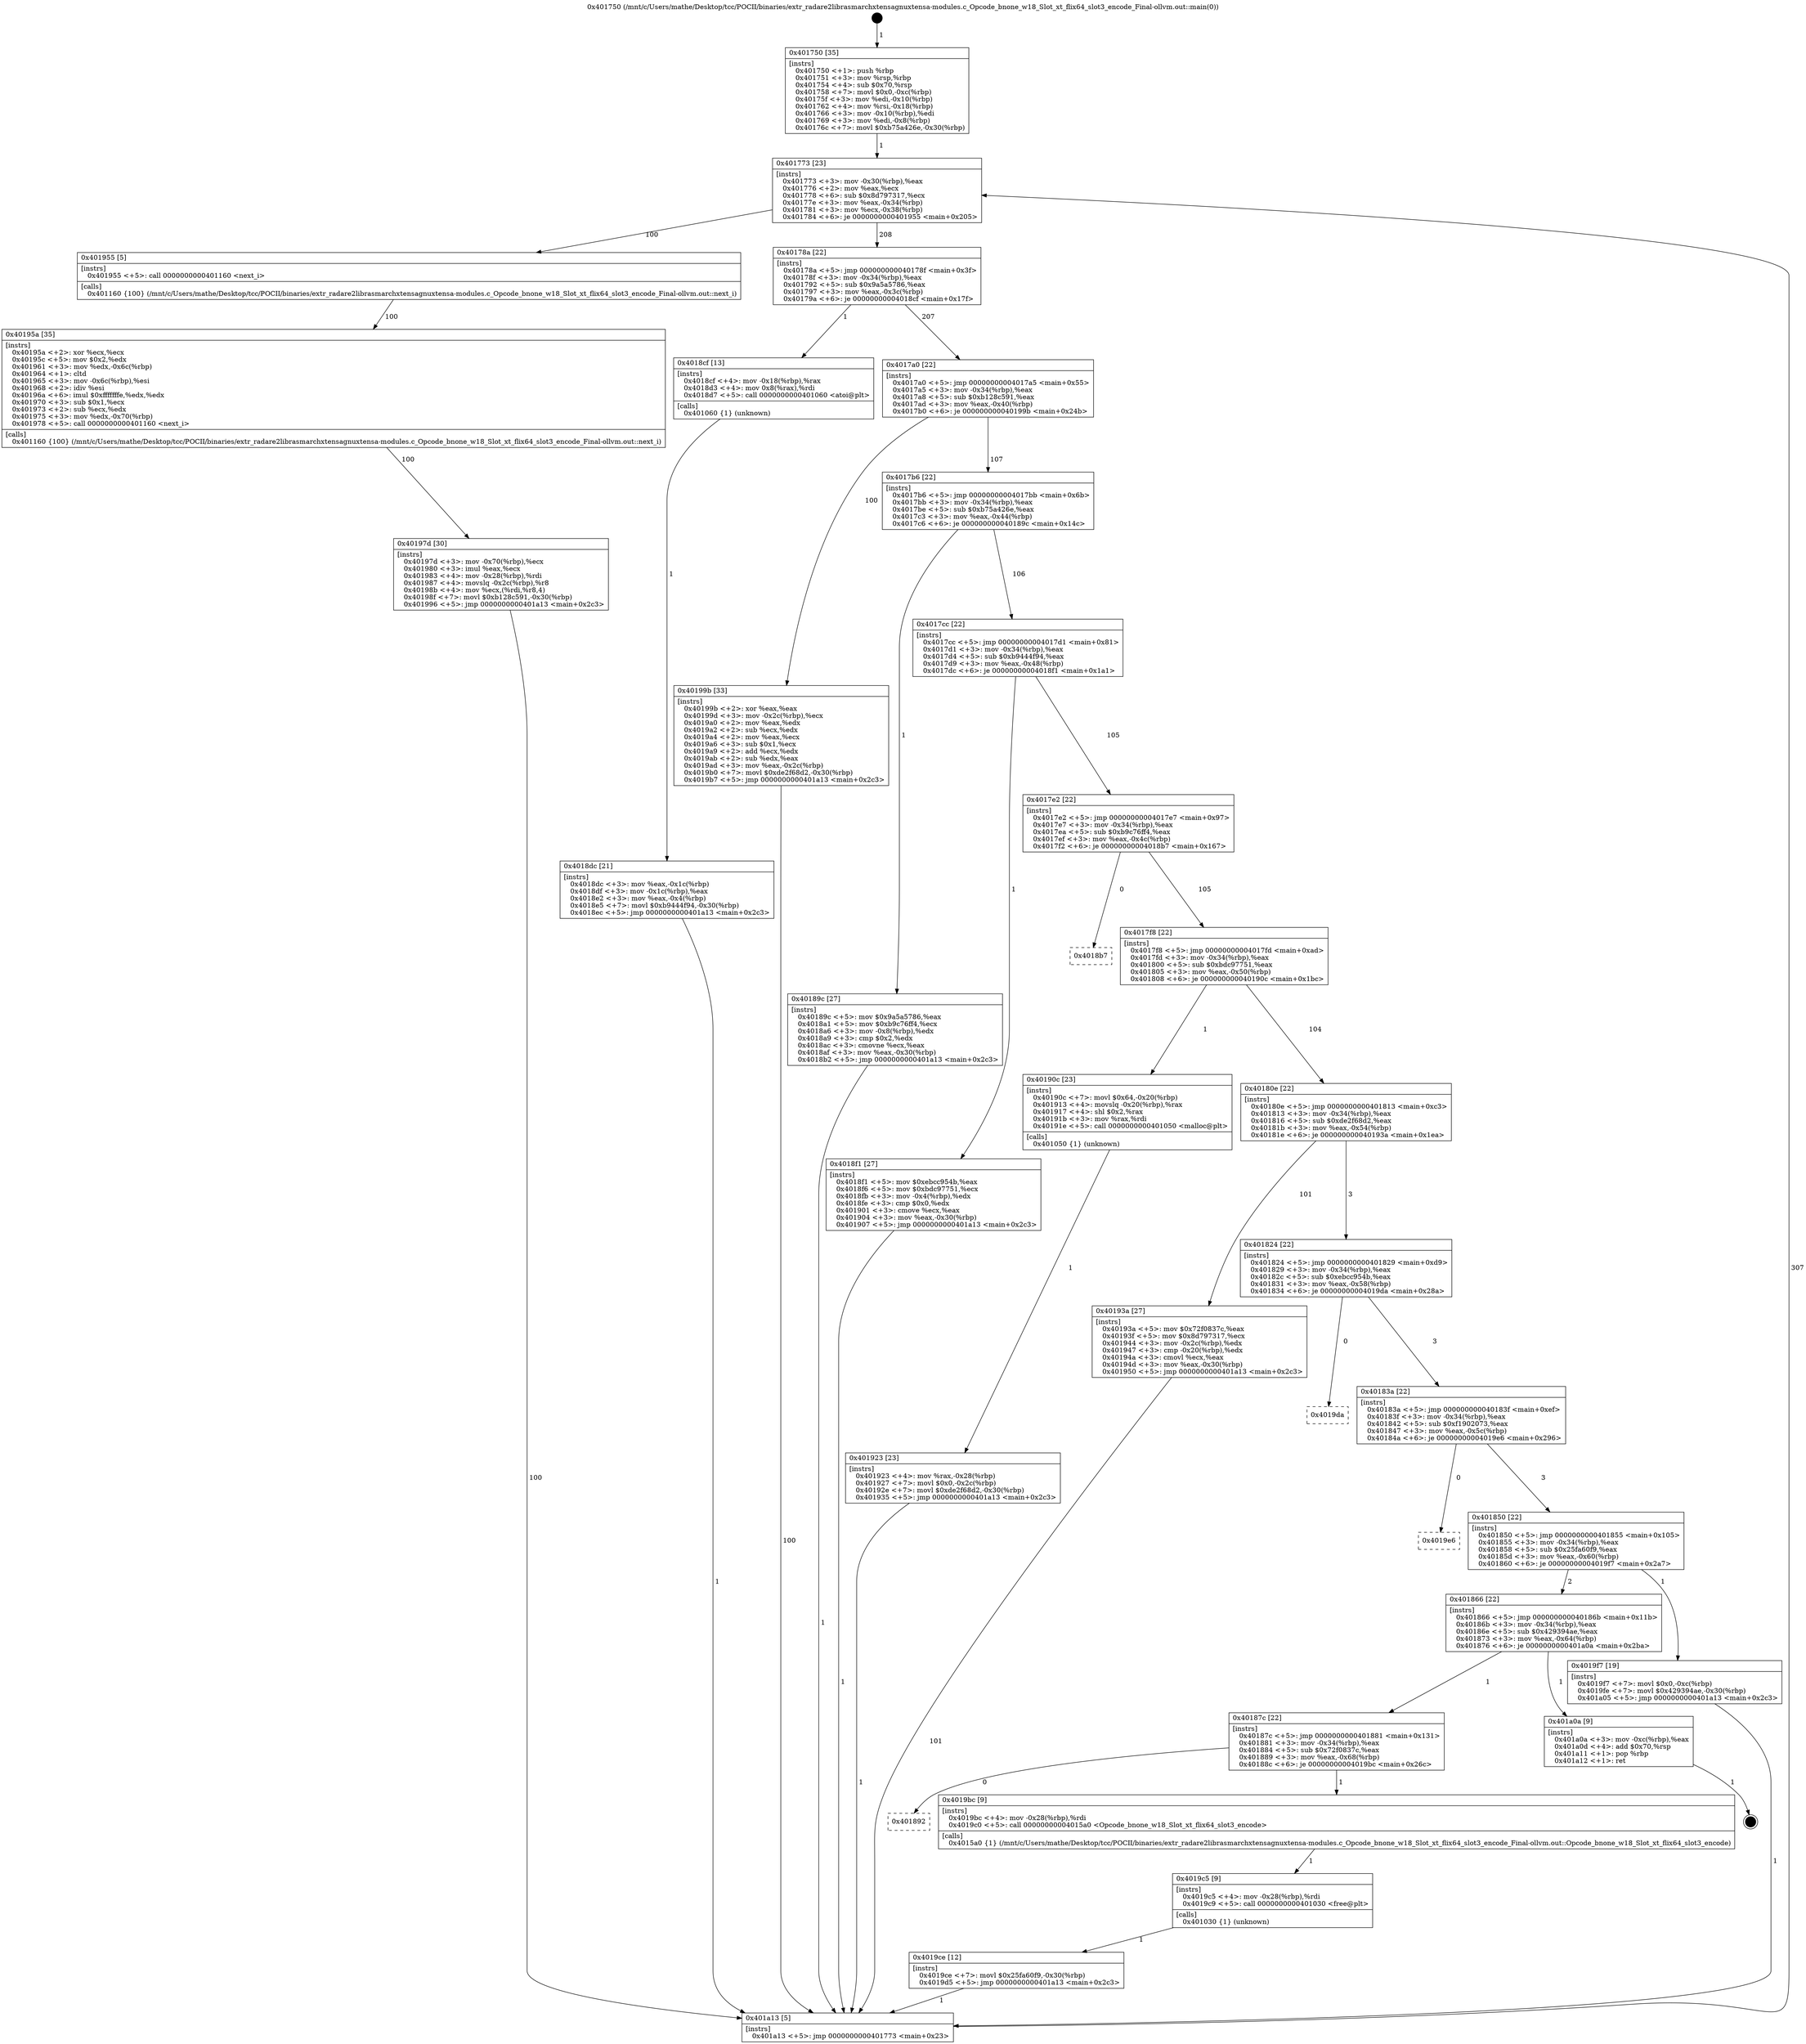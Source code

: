 digraph "0x401750" {
  label = "0x401750 (/mnt/c/Users/mathe/Desktop/tcc/POCII/binaries/extr_radare2librasmarchxtensagnuxtensa-modules.c_Opcode_bnone_w18_Slot_xt_flix64_slot3_encode_Final-ollvm.out::main(0))"
  labelloc = "t"
  node[shape=record]

  Entry [label="",width=0.3,height=0.3,shape=circle,fillcolor=black,style=filled]
  "0x401773" [label="{
     0x401773 [23]\l
     | [instrs]\l
     &nbsp;&nbsp;0x401773 \<+3\>: mov -0x30(%rbp),%eax\l
     &nbsp;&nbsp;0x401776 \<+2\>: mov %eax,%ecx\l
     &nbsp;&nbsp;0x401778 \<+6\>: sub $0x8d797317,%ecx\l
     &nbsp;&nbsp;0x40177e \<+3\>: mov %eax,-0x34(%rbp)\l
     &nbsp;&nbsp;0x401781 \<+3\>: mov %ecx,-0x38(%rbp)\l
     &nbsp;&nbsp;0x401784 \<+6\>: je 0000000000401955 \<main+0x205\>\l
  }"]
  "0x401955" [label="{
     0x401955 [5]\l
     | [instrs]\l
     &nbsp;&nbsp;0x401955 \<+5\>: call 0000000000401160 \<next_i\>\l
     | [calls]\l
     &nbsp;&nbsp;0x401160 \{100\} (/mnt/c/Users/mathe/Desktop/tcc/POCII/binaries/extr_radare2librasmarchxtensagnuxtensa-modules.c_Opcode_bnone_w18_Slot_xt_flix64_slot3_encode_Final-ollvm.out::next_i)\l
  }"]
  "0x40178a" [label="{
     0x40178a [22]\l
     | [instrs]\l
     &nbsp;&nbsp;0x40178a \<+5\>: jmp 000000000040178f \<main+0x3f\>\l
     &nbsp;&nbsp;0x40178f \<+3\>: mov -0x34(%rbp),%eax\l
     &nbsp;&nbsp;0x401792 \<+5\>: sub $0x9a5a5786,%eax\l
     &nbsp;&nbsp;0x401797 \<+3\>: mov %eax,-0x3c(%rbp)\l
     &nbsp;&nbsp;0x40179a \<+6\>: je 00000000004018cf \<main+0x17f\>\l
  }"]
  Exit [label="",width=0.3,height=0.3,shape=circle,fillcolor=black,style=filled,peripheries=2]
  "0x4018cf" [label="{
     0x4018cf [13]\l
     | [instrs]\l
     &nbsp;&nbsp;0x4018cf \<+4\>: mov -0x18(%rbp),%rax\l
     &nbsp;&nbsp;0x4018d3 \<+4\>: mov 0x8(%rax),%rdi\l
     &nbsp;&nbsp;0x4018d7 \<+5\>: call 0000000000401060 \<atoi@plt\>\l
     | [calls]\l
     &nbsp;&nbsp;0x401060 \{1\} (unknown)\l
  }"]
  "0x4017a0" [label="{
     0x4017a0 [22]\l
     | [instrs]\l
     &nbsp;&nbsp;0x4017a0 \<+5\>: jmp 00000000004017a5 \<main+0x55\>\l
     &nbsp;&nbsp;0x4017a5 \<+3\>: mov -0x34(%rbp),%eax\l
     &nbsp;&nbsp;0x4017a8 \<+5\>: sub $0xb128c591,%eax\l
     &nbsp;&nbsp;0x4017ad \<+3\>: mov %eax,-0x40(%rbp)\l
     &nbsp;&nbsp;0x4017b0 \<+6\>: je 000000000040199b \<main+0x24b\>\l
  }"]
  "0x4019ce" [label="{
     0x4019ce [12]\l
     | [instrs]\l
     &nbsp;&nbsp;0x4019ce \<+7\>: movl $0x25fa60f9,-0x30(%rbp)\l
     &nbsp;&nbsp;0x4019d5 \<+5\>: jmp 0000000000401a13 \<main+0x2c3\>\l
  }"]
  "0x40199b" [label="{
     0x40199b [33]\l
     | [instrs]\l
     &nbsp;&nbsp;0x40199b \<+2\>: xor %eax,%eax\l
     &nbsp;&nbsp;0x40199d \<+3\>: mov -0x2c(%rbp),%ecx\l
     &nbsp;&nbsp;0x4019a0 \<+2\>: mov %eax,%edx\l
     &nbsp;&nbsp;0x4019a2 \<+2\>: sub %ecx,%edx\l
     &nbsp;&nbsp;0x4019a4 \<+2\>: mov %eax,%ecx\l
     &nbsp;&nbsp;0x4019a6 \<+3\>: sub $0x1,%ecx\l
     &nbsp;&nbsp;0x4019a9 \<+2\>: add %ecx,%edx\l
     &nbsp;&nbsp;0x4019ab \<+2\>: sub %edx,%eax\l
     &nbsp;&nbsp;0x4019ad \<+3\>: mov %eax,-0x2c(%rbp)\l
     &nbsp;&nbsp;0x4019b0 \<+7\>: movl $0xde2f68d2,-0x30(%rbp)\l
     &nbsp;&nbsp;0x4019b7 \<+5\>: jmp 0000000000401a13 \<main+0x2c3\>\l
  }"]
  "0x4017b6" [label="{
     0x4017b6 [22]\l
     | [instrs]\l
     &nbsp;&nbsp;0x4017b6 \<+5\>: jmp 00000000004017bb \<main+0x6b\>\l
     &nbsp;&nbsp;0x4017bb \<+3\>: mov -0x34(%rbp),%eax\l
     &nbsp;&nbsp;0x4017be \<+5\>: sub $0xb75a426e,%eax\l
     &nbsp;&nbsp;0x4017c3 \<+3\>: mov %eax,-0x44(%rbp)\l
     &nbsp;&nbsp;0x4017c6 \<+6\>: je 000000000040189c \<main+0x14c\>\l
  }"]
  "0x4019c5" [label="{
     0x4019c5 [9]\l
     | [instrs]\l
     &nbsp;&nbsp;0x4019c5 \<+4\>: mov -0x28(%rbp),%rdi\l
     &nbsp;&nbsp;0x4019c9 \<+5\>: call 0000000000401030 \<free@plt\>\l
     | [calls]\l
     &nbsp;&nbsp;0x401030 \{1\} (unknown)\l
  }"]
  "0x40189c" [label="{
     0x40189c [27]\l
     | [instrs]\l
     &nbsp;&nbsp;0x40189c \<+5\>: mov $0x9a5a5786,%eax\l
     &nbsp;&nbsp;0x4018a1 \<+5\>: mov $0xb9c76ff4,%ecx\l
     &nbsp;&nbsp;0x4018a6 \<+3\>: mov -0x8(%rbp),%edx\l
     &nbsp;&nbsp;0x4018a9 \<+3\>: cmp $0x2,%edx\l
     &nbsp;&nbsp;0x4018ac \<+3\>: cmovne %ecx,%eax\l
     &nbsp;&nbsp;0x4018af \<+3\>: mov %eax,-0x30(%rbp)\l
     &nbsp;&nbsp;0x4018b2 \<+5\>: jmp 0000000000401a13 \<main+0x2c3\>\l
  }"]
  "0x4017cc" [label="{
     0x4017cc [22]\l
     | [instrs]\l
     &nbsp;&nbsp;0x4017cc \<+5\>: jmp 00000000004017d1 \<main+0x81\>\l
     &nbsp;&nbsp;0x4017d1 \<+3\>: mov -0x34(%rbp),%eax\l
     &nbsp;&nbsp;0x4017d4 \<+5\>: sub $0xb9444f94,%eax\l
     &nbsp;&nbsp;0x4017d9 \<+3\>: mov %eax,-0x48(%rbp)\l
     &nbsp;&nbsp;0x4017dc \<+6\>: je 00000000004018f1 \<main+0x1a1\>\l
  }"]
  "0x401a13" [label="{
     0x401a13 [5]\l
     | [instrs]\l
     &nbsp;&nbsp;0x401a13 \<+5\>: jmp 0000000000401773 \<main+0x23\>\l
  }"]
  "0x401750" [label="{
     0x401750 [35]\l
     | [instrs]\l
     &nbsp;&nbsp;0x401750 \<+1\>: push %rbp\l
     &nbsp;&nbsp;0x401751 \<+3\>: mov %rsp,%rbp\l
     &nbsp;&nbsp;0x401754 \<+4\>: sub $0x70,%rsp\l
     &nbsp;&nbsp;0x401758 \<+7\>: movl $0x0,-0xc(%rbp)\l
     &nbsp;&nbsp;0x40175f \<+3\>: mov %edi,-0x10(%rbp)\l
     &nbsp;&nbsp;0x401762 \<+4\>: mov %rsi,-0x18(%rbp)\l
     &nbsp;&nbsp;0x401766 \<+3\>: mov -0x10(%rbp),%edi\l
     &nbsp;&nbsp;0x401769 \<+3\>: mov %edi,-0x8(%rbp)\l
     &nbsp;&nbsp;0x40176c \<+7\>: movl $0xb75a426e,-0x30(%rbp)\l
  }"]
  "0x4018dc" [label="{
     0x4018dc [21]\l
     | [instrs]\l
     &nbsp;&nbsp;0x4018dc \<+3\>: mov %eax,-0x1c(%rbp)\l
     &nbsp;&nbsp;0x4018df \<+3\>: mov -0x1c(%rbp),%eax\l
     &nbsp;&nbsp;0x4018e2 \<+3\>: mov %eax,-0x4(%rbp)\l
     &nbsp;&nbsp;0x4018e5 \<+7\>: movl $0xb9444f94,-0x30(%rbp)\l
     &nbsp;&nbsp;0x4018ec \<+5\>: jmp 0000000000401a13 \<main+0x2c3\>\l
  }"]
  "0x401892" [label="{
     0x401892\l
  }", style=dashed]
  "0x4018f1" [label="{
     0x4018f1 [27]\l
     | [instrs]\l
     &nbsp;&nbsp;0x4018f1 \<+5\>: mov $0xebcc954b,%eax\l
     &nbsp;&nbsp;0x4018f6 \<+5\>: mov $0xbdc97751,%ecx\l
     &nbsp;&nbsp;0x4018fb \<+3\>: mov -0x4(%rbp),%edx\l
     &nbsp;&nbsp;0x4018fe \<+3\>: cmp $0x0,%edx\l
     &nbsp;&nbsp;0x401901 \<+3\>: cmove %ecx,%eax\l
     &nbsp;&nbsp;0x401904 \<+3\>: mov %eax,-0x30(%rbp)\l
     &nbsp;&nbsp;0x401907 \<+5\>: jmp 0000000000401a13 \<main+0x2c3\>\l
  }"]
  "0x4017e2" [label="{
     0x4017e2 [22]\l
     | [instrs]\l
     &nbsp;&nbsp;0x4017e2 \<+5\>: jmp 00000000004017e7 \<main+0x97\>\l
     &nbsp;&nbsp;0x4017e7 \<+3\>: mov -0x34(%rbp),%eax\l
     &nbsp;&nbsp;0x4017ea \<+5\>: sub $0xb9c76ff4,%eax\l
     &nbsp;&nbsp;0x4017ef \<+3\>: mov %eax,-0x4c(%rbp)\l
     &nbsp;&nbsp;0x4017f2 \<+6\>: je 00000000004018b7 \<main+0x167\>\l
  }"]
  "0x4019bc" [label="{
     0x4019bc [9]\l
     | [instrs]\l
     &nbsp;&nbsp;0x4019bc \<+4\>: mov -0x28(%rbp),%rdi\l
     &nbsp;&nbsp;0x4019c0 \<+5\>: call 00000000004015a0 \<Opcode_bnone_w18_Slot_xt_flix64_slot3_encode\>\l
     | [calls]\l
     &nbsp;&nbsp;0x4015a0 \{1\} (/mnt/c/Users/mathe/Desktop/tcc/POCII/binaries/extr_radare2librasmarchxtensagnuxtensa-modules.c_Opcode_bnone_w18_Slot_xt_flix64_slot3_encode_Final-ollvm.out::Opcode_bnone_w18_Slot_xt_flix64_slot3_encode)\l
  }"]
  "0x4018b7" [label="{
     0x4018b7\l
  }", style=dashed]
  "0x4017f8" [label="{
     0x4017f8 [22]\l
     | [instrs]\l
     &nbsp;&nbsp;0x4017f8 \<+5\>: jmp 00000000004017fd \<main+0xad\>\l
     &nbsp;&nbsp;0x4017fd \<+3\>: mov -0x34(%rbp),%eax\l
     &nbsp;&nbsp;0x401800 \<+5\>: sub $0xbdc97751,%eax\l
     &nbsp;&nbsp;0x401805 \<+3\>: mov %eax,-0x50(%rbp)\l
     &nbsp;&nbsp;0x401808 \<+6\>: je 000000000040190c \<main+0x1bc\>\l
  }"]
  "0x40187c" [label="{
     0x40187c [22]\l
     | [instrs]\l
     &nbsp;&nbsp;0x40187c \<+5\>: jmp 0000000000401881 \<main+0x131\>\l
     &nbsp;&nbsp;0x401881 \<+3\>: mov -0x34(%rbp),%eax\l
     &nbsp;&nbsp;0x401884 \<+5\>: sub $0x72f0837c,%eax\l
     &nbsp;&nbsp;0x401889 \<+3\>: mov %eax,-0x68(%rbp)\l
     &nbsp;&nbsp;0x40188c \<+6\>: je 00000000004019bc \<main+0x26c\>\l
  }"]
  "0x40190c" [label="{
     0x40190c [23]\l
     | [instrs]\l
     &nbsp;&nbsp;0x40190c \<+7\>: movl $0x64,-0x20(%rbp)\l
     &nbsp;&nbsp;0x401913 \<+4\>: movslq -0x20(%rbp),%rax\l
     &nbsp;&nbsp;0x401917 \<+4\>: shl $0x2,%rax\l
     &nbsp;&nbsp;0x40191b \<+3\>: mov %rax,%rdi\l
     &nbsp;&nbsp;0x40191e \<+5\>: call 0000000000401050 \<malloc@plt\>\l
     | [calls]\l
     &nbsp;&nbsp;0x401050 \{1\} (unknown)\l
  }"]
  "0x40180e" [label="{
     0x40180e [22]\l
     | [instrs]\l
     &nbsp;&nbsp;0x40180e \<+5\>: jmp 0000000000401813 \<main+0xc3\>\l
     &nbsp;&nbsp;0x401813 \<+3\>: mov -0x34(%rbp),%eax\l
     &nbsp;&nbsp;0x401816 \<+5\>: sub $0xde2f68d2,%eax\l
     &nbsp;&nbsp;0x40181b \<+3\>: mov %eax,-0x54(%rbp)\l
     &nbsp;&nbsp;0x40181e \<+6\>: je 000000000040193a \<main+0x1ea\>\l
  }"]
  "0x401923" [label="{
     0x401923 [23]\l
     | [instrs]\l
     &nbsp;&nbsp;0x401923 \<+4\>: mov %rax,-0x28(%rbp)\l
     &nbsp;&nbsp;0x401927 \<+7\>: movl $0x0,-0x2c(%rbp)\l
     &nbsp;&nbsp;0x40192e \<+7\>: movl $0xde2f68d2,-0x30(%rbp)\l
     &nbsp;&nbsp;0x401935 \<+5\>: jmp 0000000000401a13 \<main+0x2c3\>\l
  }"]
  "0x401a0a" [label="{
     0x401a0a [9]\l
     | [instrs]\l
     &nbsp;&nbsp;0x401a0a \<+3\>: mov -0xc(%rbp),%eax\l
     &nbsp;&nbsp;0x401a0d \<+4\>: add $0x70,%rsp\l
     &nbsp;&nbsp;0x401a11 \<+1\>: pop %rbp\l
     &nbsp;&nbsp;0x401a12 \<+1\>: ret\l
  }"]
  "0x40193a" [label="{
     0x40193a [27]\l
     | [instrs]\l
     &nbsp;&nbsp;0x40193a \<+5\>: mov $0x72f0837c,%eax\l
     &nbsp;&nbsp;0x40193f \<+5\>: mov $0x8d797317,%ecx\l
     &nbsp;&nbsp;0x401944 \<+3\>: mov -0x2c(%rbp),%edx\l
     &nbsp;&nbsp;0x401947 \<+3\>: cmp -0x20(%rbp),%edx\l
     &nbsp;&nbsp;0x40194a \<+3\>: cmovl %ecx,%eax\l
     &nbsp;&nbsp;0x40194d \<+3\>: mov %eax,-0x30(%rbp)\l
     &nbsp;&nbsp;0x401950 \<+5\>: jmp 0000000000401a13 \<main+0x2c3\>\l
  }"]
  "0x401824" [label="{
     0x401824 [22]\l
     | [instrs]\l
     &nbsp;&nbsp;0x401824 \<+5\>: jmp 0000000000401829 \<main+0xd9\>\l
     &nbsp;&nbsp;0x401829 \<+3\>: mov -0x34(%rbp),%eax\l
     &nbsp;&nbsp;0x40182c \<+5\>: sub $0xebcc954b,%eax\l
     &nbsp;&nbsp;0x401831 \<+3\>: mov %eax,-0x58(%rbp)\l
     &nbsp;&nbsp;0x401834 \<+6\>: je 00000000004019da \<main+0x28a\>\l
  }"]
  "0x40195a" [label="{
     0x40195a [35]\l
     | [instrs]\l
     &nbsp;&nbsp;0x40195a \<+2\>: xor %ecx,%ecx\l
     &nbsp;&nbsp;0x40195c \<+5\>: mov $0x2,%edx\l
     &nbsp;&nbsp;0x401961 \<+3\>: mov %edx,-0x6c(%rbp)\l
     &nbsp;&nbsp;0x401964 \<+1\>: cltd\l
     &nbsp;&nbsp;0x401965 \<+3\>: mov -0x6c(%rbp),%esi\l
     &nbsp;&nbsp;0x401968 \<+2\>: idiv %esi\l
     &nbsp;&nbsp;0x40196a \<+6\>: imul $0xfffffffe,%edx,%edx\l
     &nbsp;&nbsp;0x401970 \<+3\>: sub $0x1,%ecx\l
     &nbsp;&nbsp;0x401973 \<+2\>: sub %ecx,%edx\l
     &nbsp;&nbsp;0x401975 \<+3\>: mov %edx,-0x70(%rbp)\l
     &nbsp;&nbsp;0x401978 \<+5\>: call 0000000000401160 \<next_i\>\l
     | [calls]\l
     &nbsp;&nbsp;0x401160 \{100\} (/mnt/c/Users/mathe/Desktop/tcc/POCII/binaries/extr_radare2librasmarchxtensagnuxtensa-modules.c_Opcode_bnone_w18_Slot_xt_flix64_slot3_encode_Final-ollvm.out::next_i)\l
  }"]
  "0x40197d" [label="{
     0x40197d [30]\l
     | [instrs]\l
     &nbsp;&nbsp;0x40197d \<+3\>: mov -0x70(%rbp),%ecx\l
     &nbsp;&nbsp;0x401980 \<+3\>: imul %eax,%ecx\l
     &nbsp;&nbsp;0x401983 \<+4\>: mov -0x28(%rbp),%rdi\l
     &nbsp;&nbsp;0x401987 \<+4\>: movslq -0x2c(%rbp),%r8\l
     &nbsp;&nbsp;0x40198b \<+4\>: mov %ecx,(%rdi,%r8,4)\l
     &nbsp;&nbsp;0x40198f \<+7\>: movl $0xb128c591,-0x30(%rbp)\l
     &nbsp;&nbsp;0x401996 \<+5\>: jmp 0000000000401a13 \<main+0x2c3\>\l
  }"]
  "0x401866" [label="{
     0x401866 [22]\l
     | [instrs]\l
     &nbsp;&nbsp;0x401866 \<+5\>: jmp 000000000040186b \<main+0x11b\>\l
     &nbsp;&nbsp;0x40186b \<+3\>: mov -0x34(%rbp),%eax\l
     &nbsp;&nbsp;0x40186e \<+5\>: sub $0x429394ae,%eax\l
     &nbsp;&nbsp;0x401873 \<+3\>: mov %eax,-0x64(%rbp)\l
     &nbsp;&nbsp;0x401876 \<+6\>: je 0000000000401a0a \<main+0x2ba\>\l
  }"]
  "0x4019da" [label="{
     0x4019da\l
  }", style=dashed]
  "0x40183a" [label="{
     0x40183a [22]\l
     | [instrs]\l
     &nbsp;&nbsp;0x40183a \<+5\>: jmp 000000000040183f \<main+0xef\>\l
     &nbsp;&nbsp;0x40183f \<+3\>: mov -0x34(%rbp),%eax\l
     &nbsp;&nbsp;0x401842 \<+5\>: sub $0xf1902073,%eax\l
     &nbsp;&nbsp;0x401847 \<+3\>: mov %eax,-0x5c(%rbp)\l
     &nbsp;&nbsp;0x40184a \<+6\>: je 00000000004019e6 \<main+0x296\>\l
  }"]
  "0x4019f7" [label="{
     0x4019f7 [19]\l
     | [instrs]\l
     &nbsp;&nbsp;0x4019f7 \<+7\>: movl $0x0,-0xc(%rbp)\l
     &nbsp;&nbsp;0x4019fe \<+7\>: movl $0x429394ae,-0x30(%rbp)\l
     &nbsp;&nbsp;0x401a05 \<+5\>: jmp 0000000000401a13 \<main+0x2c3\>\l
  }"]
  "0x4019e6" [label="{
     0x4019e6\l
  }", style=dashed]
  "0x401850" [label="{
     0x401850 [22]\l
     | [instrs]\l
     &nbsp;&nbsp;0x401850 \<+5\>: jmp 0000000000401855 \<main+0x105\>\l
     &nbsp;&nbsp;0x401855 \<+3\>: mov -0x34(%rbp),%eax\l
     &nbsp;&nbsp;0x401858 \<+5\>: sub $0x25fa60f9,%eax\l
     &nbsp;&nbsp;0x40185d \<+3\>: mov %eax,-0x60(%rbp)\l
     &nbsp;&nbsp;0x401860 \<+6\>: je 00000000004019f7 \<main+0x2a7\>\l
  }"]
  Entry -> "0x401750" [label=" 1"]
  "0x401773" -> "0x401955" [label=" 100"]
  "0x401773" -> "0x40178a" [label=" 208"]
  "0x401a0a" -> Exit [label=" 1"]
  "0x40178a" -> "0x4018cf" [label=" 1"]
  "0x40178a" -> "0x4017a0" [label=" 207"]
  "0x4019f7" -> "0x401a13" [label=" 1"]
  "0x4017a0" -> "0x40199b" [label=" 100"]
  "0x4017a0" -> "0x4017b6" [label=" 107"]
  "0x4019ce" -> "0x401a13" [label=" 1"]
  "0x4017b6" -> "0x40189c" [label=" 1"]
  "0x4017b6" -> "0x4017cc" [label=" 106"]
  "0x40189c" -> "0x401a13" [label=" 1"]
  "0x401750" -> "0x401773" [label=" 1"]
  "0x401a13" -> "0x401773" [label=" 307"]
  "0x4018cf" -> "0x4018dc" [label=" 1"]
  "0x4018dc" -> "0x401a13" [label=" 1"]
  "0x4019c5" -> "0x4019ce" [label=" 1"]
  "0x4017cc" -> "0x4018f1" [label=" 1"]
  "0x4017cc" -> "0x4017e2" [label=" 105"]
  "0x4018f1" -> "0x401a13" [label=" 1"]
  "0x4019bc" -> "0x4019c5" [label=" 1"]
  "0x4017e2" -> "0x4018b7" [label=" 0"]
  "0x4017e2" -> "0x4017f8" [label=" 105"]
  "0x40187c" -> "0x401892" [label=" 0"]
  "0x4017f8" -> "0x40190c" [label=" 1"]
  "0x4017f8" -> "0x40180e" [label=" 104"]
  "0x40190c" -> "0x401923" [label=" 1"]
  "0x401923" -> "0x401a13" [label=" 1"]
  "0x40187c" -> "0x4019bc" [label=" 1"]
  "0x40180e" -> "0x40193a" [label=" 101"]
  "0x40180e" -> "0x401824" [label=" 3"]
  "0x40193a" -> "0x401a13" [label=" 101"]
  "0x401955" -> "0x40195a" [label=" 100"]
  "0x40195a" -> "0x40197d" [label=" 100"]
  "0x40197d" -> "0x401a13" [label=" 100"]
  "0x40199b" -> "0x401a13" [label=" 100"]
  "0x401866" -> "0x40187c" [label=" 1"]
  "0x401824" -> "0x4019da" [label=" 0"]
  "0x401824" -> "0x40183a" [label=" 3"]
  "0x401866" -> "0x401a0a" [label=" 1"]
  "0x40183a" -> "0x4019e6" [label=" 0"]
  "0x40183a" -> "0x401850" [label=" 3"]
  "0x401850" -> "0x401866" [label=" 2"]
  "0x401850" -> "0x4019f7" [label=" 1"]
}
